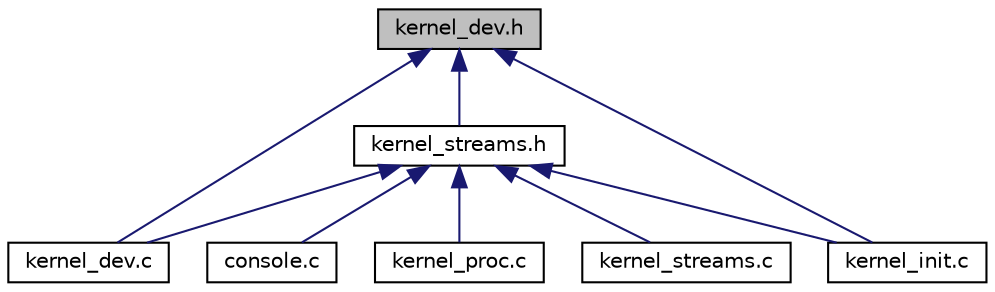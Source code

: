 digraph "kernel_dev.h"
{
  edge [fontname="Helvetica",fontsize="10",labelfontname="Helvetica",labelfontsize="10"];
  node [fontname="Helvetica",fontsize="10",shape=record];
  Node11 [label="kernel_dev.h",height=0.2,width=0.4,color="black", fillcolor="grey75", style="filled", fontcolor="black"];
  Node11 -> Node12 [dir="back",color="midnightblue",fontsize="10",style="solid"];
  Node12 [label="kernel_streams.h",height=0.2,width=0.4,color="black", fillcolor="white", style="filled",URL="$kernel__streams_8h.html",tooltip="Support for I/O streams. "];
  Node12 -> Node13 [dir="back",color="midnightblue",fontsize="10",style="solid"];
  Node13 [label="console.c",height=0.2,width=0.4,color="black", fillcolor="white", style="filled",URL="$console_8c_source.html"];
  Node12 -> Node14 [dir="back",color="midnightblue",fontsize="10",style="solid"];
  Node14 [label="kernel_dev.c",height=0.2,width=0.4,color="black", fillcolor="white", style="filled",URL="$kernel__dev_8c_source.html"];
  Node12 -> Node15 [dir="back",color="midnightblue",fontsize="10",style="solid"];
  Node15 [label="kernel_init.c",height=0.2,width=0.4,color="black", fillcolor="white", style="filled",URL="$kernel__init_8c_source.html"];
  Node12 -> Node16 [dir="back",color="midnightblue",fontsize="10",style="solid"];
  Node16 [label="kernel_proc.c",height=0.2,width=0.4,color="black", fillcolor="white", style="filled",URL="$kernel__proc_8c_source.html"];
  Node12 -> Node17 [dir="back",color="midnightblue",fontsize="10",style="solid"];
  Node17 [label="kernel_streams.c",height=0.2,width=0.4,color="black", fillcolor="white", style="filled",URL="$kernel__streams_8c_source.html"];
  Node11 -> Node14 [dir="back",color="midnightblue",fontsize="10",style="solid"];
  Node11 -> Node15 [dir="back",color="midnightblue",fontsize="10",style="solid"];
}
